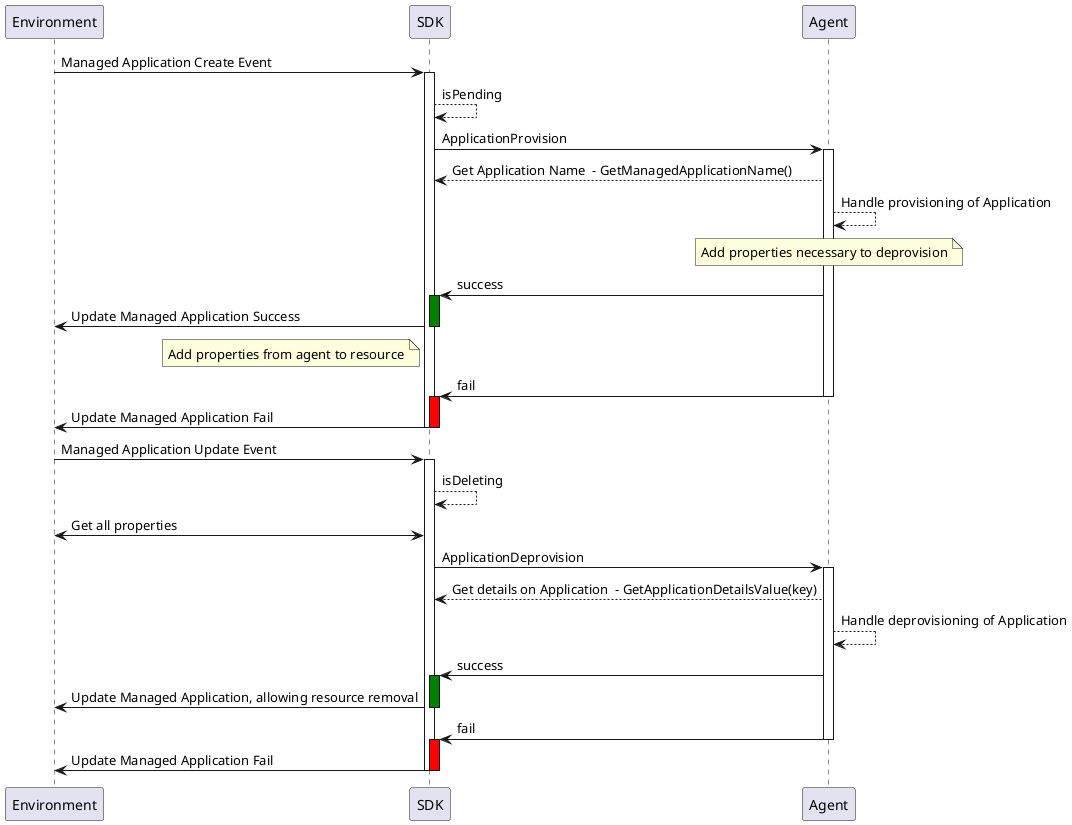 @startuml
participant Environment as env
participant SDK as sdk 
participant Agent as agent

'Provision Managed App

env -> sdk: Managed Application Create Event
activate sdk
sdk --> sdk: isPending

sdk -> agent: ApplicationProvision
activate agent

agent --> sdk: Get Application Name  - GetManagedApplicationName()
agent --> agent: Handle provisioning of Application

note over agent: Add properties necessary to deprovision
agent -> sdk: success
activate sdk #green

sdk -> env: Update Managed Application Success
deactivate sdk
note left sdk: Add properties from agent to resource

agent -> sdk: fail
deactivate agent
activate sdk #red

sdk -> env: Update Managed Application Fail
deactivate sdk

deactivate sdk

'Deprovision Managed App

env -> sdk: Managed Application Update Event
activate sdk
sdk --> sdk: isDeleting
sdk <-> env: Get all properties

sdk -> agent: ApplicationDeprovision
activate agent

agent --> sdk: Get details on Application  - GetApplicationDetailsValue(key)
agent --> agent: Handle deprovisioning of Application

agent -> sdk: success
activate sdk #green

sdk -> env: Update Managed Application, allowing resource removal
deactivate sdk

agent -> sdk: fail
deactivate agent
activate sdk #red

sdk -> env: Update Managed Application Fail
deactivate sdk

deactivate sdk
@enduml
